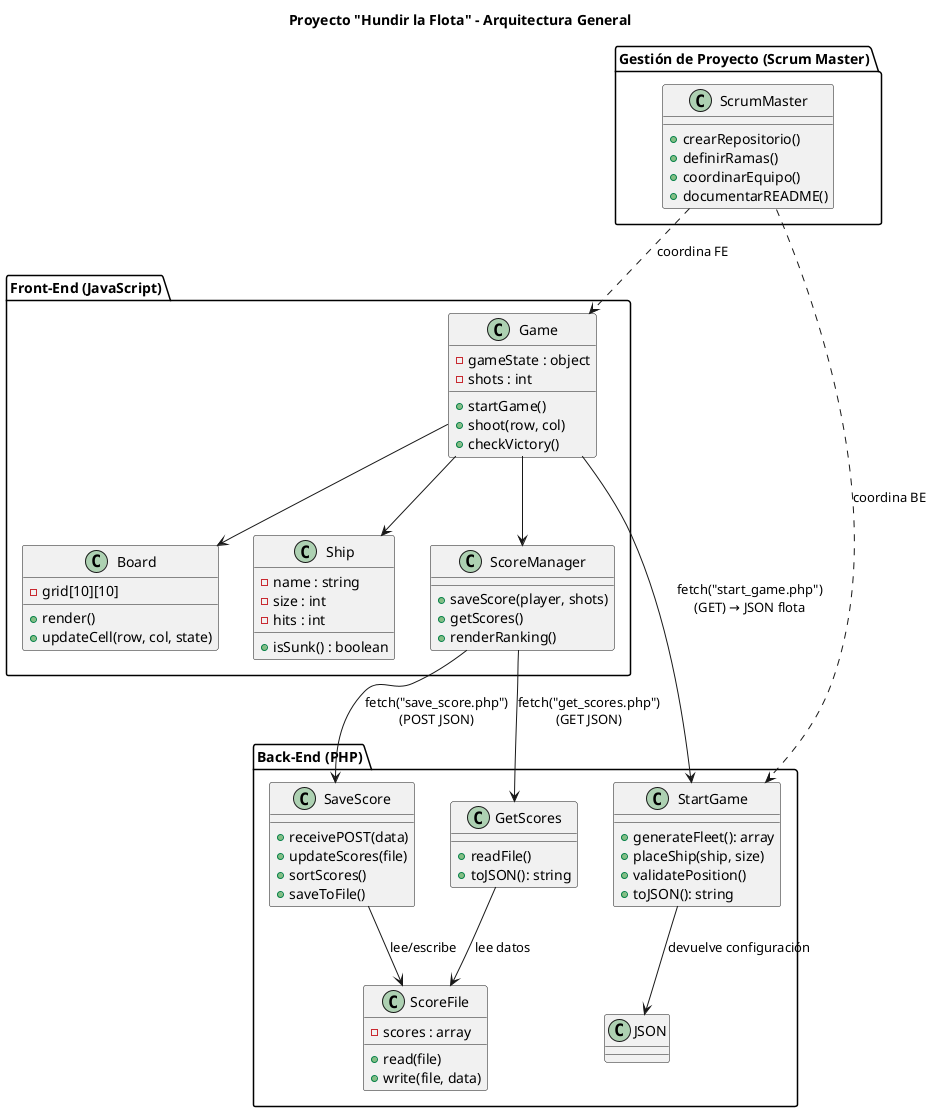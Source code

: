 @startuml
title Proyecto "Hundir la Flota" - Arquitectura General

'==========================
'   CLASES BACK-END (PHP)
'==========================
package "Back-End (PHP)" {
    class StartGame {
        +generateFleet(): array
        +placeShip(ship, size)
        +validatePosition()
        +toJSON(): string
    }

    class SaveScore {
        +receivePOST(data)
        +updateScores(file)
        +sortScores()
        +saveToFile()
    }

    class GetScores {
        +readFile()
        +toJSON(): string
    }

    class ScoreFile {
        -scores : array
        +read(file)
        +write(file, data)
    }

    StartGame --> "JSON" : devuelve configuración
    SaveScore --> ScoreFile : lee/escribe
    GetScores --> ScoreFile : lee datos
}


'==========================
'   CLASES FRONT-END (JS)
'==========================
package "Front-End (JavaScript)" {
    class Game {
        -gameState : object
        -shots : int
        +startGame()
        +shoot(row, col)
        +checkVictory()
    }

    class Board {
        -grid[10][10]
        +render()
        +updateCell(row, col, state)
    }

    class Ship {
        -name : string
        -size : int
        -hits : int
        +isSunk() : boolean
    }

    class ScoreManager {
        +saveScore(player, shots)
        +getScores()
        +renderRanking()
    }

    Game --> Board
    Game --> Ship
    Game --> ScoreManager
}

'==========================
'   COMUNICACIÓN FRONT/BACK
'==========================
Game --> StartGame : fetch("start_game.php")\n(GET) → JSON flota
ScoreManager --> SaveScore : fetch("save_score.php")\n(POST JSON)
ScoreManager --> GetScores : fetch("get_scores.php")\n(GET JSON)

'==========================
'   ROLES DE EQUIPO
'==========================
package "Gestión de Proyecto (Scrum Master)" {
    class ScrumMaster {
        +crearRepositorio()
        +definirRamas()
        +coordinarEquipo()
        +documentarREADME()
    }
}

ScrumMaster ..> StartGame : coordina BE
ScrumMaster ..> Game : coordina FE

@enduml
